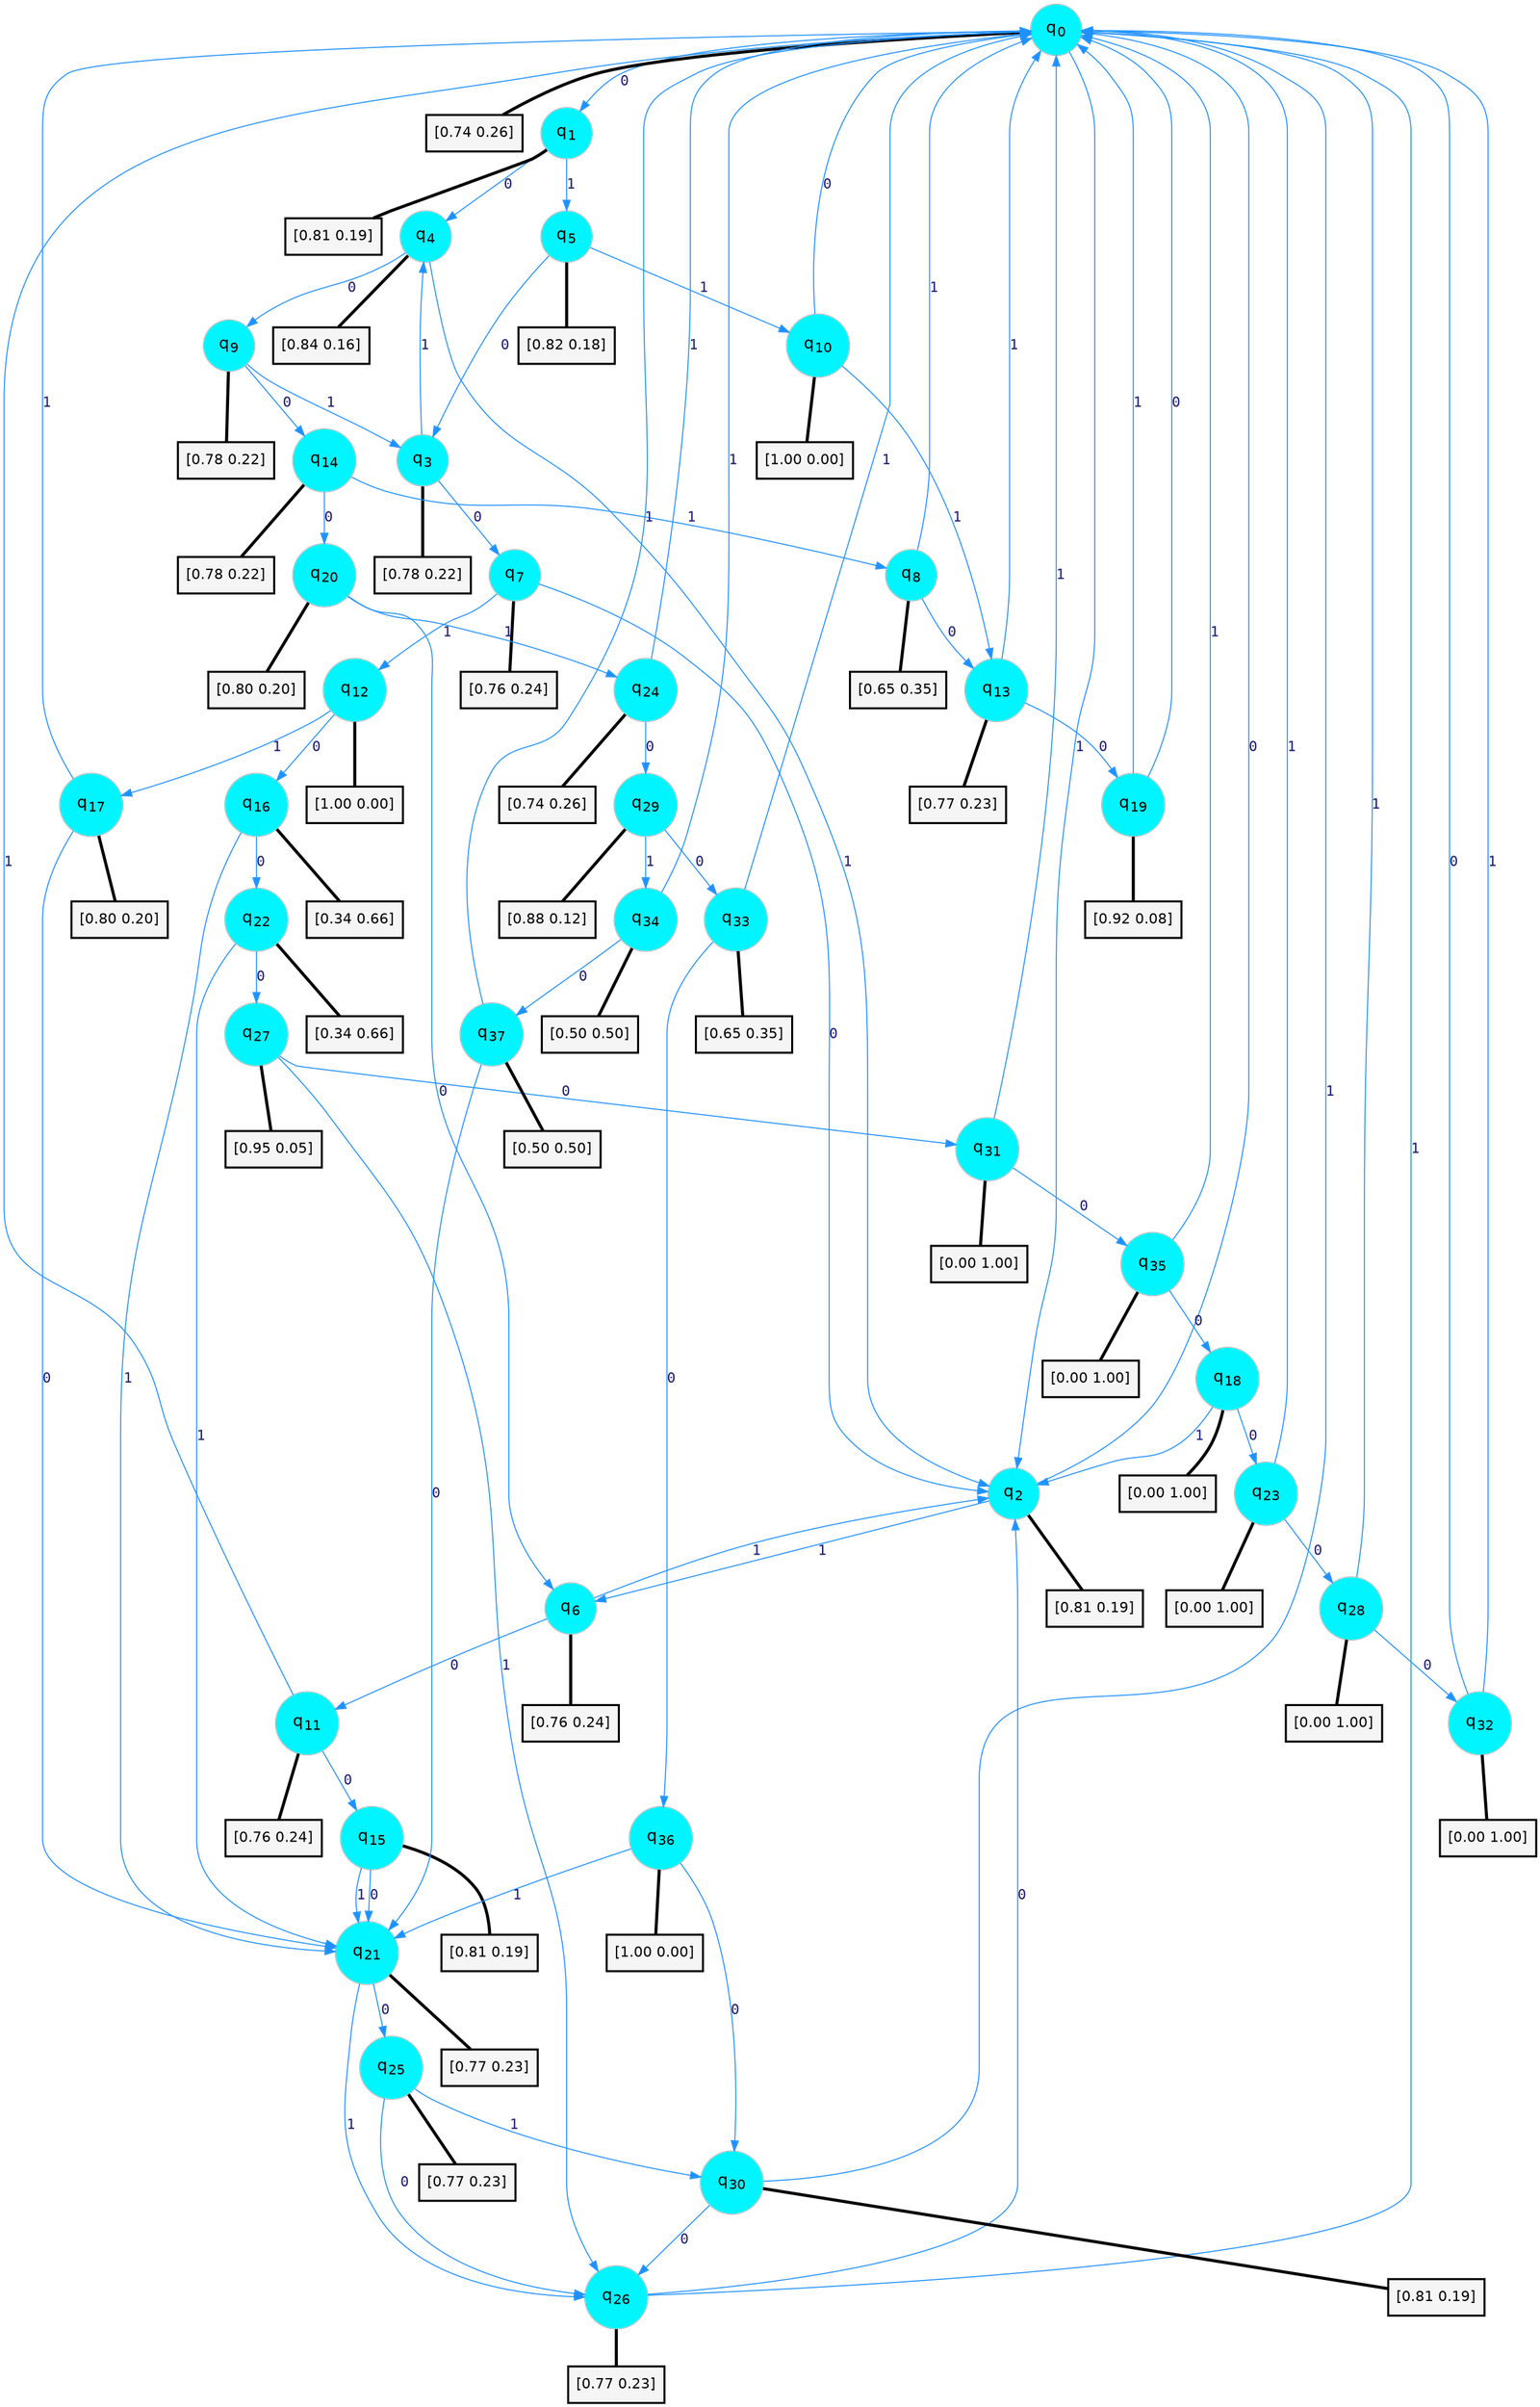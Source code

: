 digraph G {
graph [
bgcolor=transparent, dpi=300, rankdir=TD, size="40,25"];
node [
color=gray, fillcolor=turquoise1, fontcolor=black, fontname=Helvetica, fontsize=16, fontweight=bold, shape=circle, style=filled];
edge [
arrowsize=1, color=dodgerblue1, fontcolor=midnightblue, fontname=courier, fontweight=bold, penwidth=1, style=solid, weight=20];
0[label=<q<SUB>0</SUB>>];
1[label=<q<SUB>1</SUB>>];
2[label=<q<SUB>2</SUB>>];
3[label=<q<SUB>3</SUB>>];
4[label=<q<SUB>4</SUB>>];
5[label=<q<SUB>5</SUB>>];
6[label=<q<SUB>6</SUB>>];
7[label=<q<SUB>7</SUB>>];
8[label=<q<SUB>8</SUB>>];
9[label=<q<SUB>9</SUB>>];
10[label=<q<SUB>10</SUB>>];
11[label=<q<SUB>11</SUB>>];
12[label=<q<SUB>12</SUB>>];
13[label=<q<SUB>13</SUB>>];
14[label=<q<SUB>14</SUB>>];
15[label=<q<SUB>15</SUB>>];
16[label=<q<SUB>16</SUB>>];
17[label=<q<SUB>17</SUB>>];
18[label=<q<SUB>18</SUB>>];
19[label=<q<SUB>19</SUB>>];
20[label=<q<SUB>20</SUB>>];
21[label=<q<SUB>21</SUB>>];
22[label=<q<SUB>22</SUB>>];
23[label=<q<SUB>23</SUB>>];
24[label=<q<SUB>24</SUB>>];
25[label=<q<SUB>25</SUB>>];
26[label=<q<SUB>26</SUB>>];
27[label=<q<SUB>27</SUB>>];
28[label=<q<SUB>28</SUB>>];
29[label=<q<SUB>29</SUB>>];
30[label=<q<SUB>30</SUB>>];
31[label=<q<SUB>31</SUB>>];
32[label=<q<SUB>32</SUB>>];
33[label=<q<SUB>33</SUB>>];
34[label=<q<SUB>34</SUB>>];
35[label=<q<SUB>35</SUB>>];
36[label=<q<SUB>36</SUB>>];
37[label=<q<SUB>37</SUB>>];
38[label="[0.74 0.26]", shape=box,fontcolor=black, fontname=Helvetica, fontsize=14, penwidth=2, fillcolor=whitesmoke,color=black];
39[label="[0.81 0.19]", shape=box,fontcolor=black, fontname=Helvetica, fontsize=14, penwidth=2, fillcolor=whitesmoke,color=black];
40[label="[0.81 0.19]", shape=box,fontcolor=black, fontname=Helvetica, fontsize=14, penwidth=2, fillcolor=whitesmoke,color=black];
41[label="[0.78 0.22]", shape=box,fontcolor=black, fontname=Helvetica, fontsize=14, penwidth=2, fillcolor=whitesmoke,color=black];
42[label="[0.84 0.16]", shape=box,fontcolor=black, fontname=Helvetica, fontsize=14, penwidth=2, fillcolor=whitesmoke,color=black];
43[label="[0.82 0.18]", shape=box,fontcolor=black, fontname=Helvetica, fontsize=14, penwidth=2, fillcolor=whitesmoke,color=black];
44[label="[0.76 0.24]", shape=box,fontcolor=black, fontname=Helvetica, fontsize=14, penwidth=2, fillcolor=whitesmoke,color=black];
45[label="[0.76 0.24]", shape=box,fontcolor=black, fontname=Helvetica, fontsize=14, penwidth=2, fillcolor=whitesmoke,color=black];
46[label="[0.65 0.35]", shape=box,fontcolor=black, fontname=Helvetica, fontsize=14, penwidth=2, fillcolor=whitesmoke,color=black];
47[label="[0.78 0.22]", shape=box,fontcolor=black, fontname=Helvetica, fontsize=14, penwidth=2, fillcolor=whitesmoke,color=black];
48[label="[1.00 0.00]", shape=box,fontcolor=black, fontname=Helvetica, fontsize=14, penwidth=2, fillcolor=whitesmoke,color=black];
49[label="[0.76 0.24]", shape=box,fontcolor=black, fontname=Helvetica, fontsize=14, penwidth=2, fillcolor=whitesmoke,color=black];
50[label="[1.00 0.00]", shape=box,fontcolor=black, fontname=Helvetica, fontsize=14, penwidth=2, fillcolor=whitesmoke,color=black];
51[label="[0.77 0.23]", shape=box,fontcolor=black, fontname=Helvetica, fontsize=14, penwidth=2, fillcolor=whitesmoke,color=black];
52[label="[0.78 0.22]", shape=box,fontcolor=black, fontname=Helvetica, fontsize=14, penwidth=2, fillcolor=whitesmoke,color=black];
53[label="[0.81 0.19]", shape=box,fontcolor=black, fontname=Helvetica, fontsize=14, penwidth=2, fillcolor=whitesmoke,color=black];
54[label="[0.34 0.66]", shape=box,fontcolor=black, fontname=Helvetica, fontsize=14, penwidth=2, fillcolor=whitesmoke,color=black];
55[label="[0.80 0.20]", shape=box,fontcolor=black, fontname=Helvetica, fontsize=14, penwidth=2, fillcolor=whitesmoke,color=black];
56[label="[0.00 1.00]", shape=box,fontcolor=black, fontname=Helvetica, fontsize=14, penwidth=2, fillcolor=whitesmoke,color=black];
57[label="[0.92 0.08]", shape=box,fontcolor=black, fontname=Helvetica, fontsize=14, penwidth=2, fillcolor=whitesmoke,color=black];
58[label="[0.80 0.20]", shape=box,fontcolor=black, fontname=Helvetica, fontsize=14, penwidth=2, fillcolor=whitesmoke,color=black];
59[label="[0.77 0.23]", shape=box,fontcolor=black, fontname=Helvetica, fontsize=14, penwidth=2, fillcolor=whitesmoke,color=black];
60[label="[0.34 0.66]", shape=box,fontcolor=black, fontname=Helvetica, fontsize=14, penwidth=2, fillcolor=whitesmoke,color=black];
61[label="[0.00 1.00]", shape=box,fontcolor=black, fontname=Helvetica, fontsize=14, penwidth=2, fillcolor=whitesmoke,color=black];
62[label="[0.74 0.26]", shape=box,fontcolor=black, fontname=Helvetica, fontsize=14, penwidth=2, fillcolor=whitesmoke,color=black];
63[label="[0.77 0.23]", shape=box,fontcolor=black, fontname=Helvetica, fontsize=14, penwidth=2, fillcolor=whitesmoke,color=black];
64[label="[0.77 0.23]", shape=box,fontcolor=black, fontname=Helvetica, fontsize=14, penwidth=2, fillcolor=whitesmoke,color=black];
65[label="[0.95 0.05]", shape=box,fontcolor=black, fontname=Helvetica, fontsize=14, penwidth=2, fillcolor=whitesmoke,color=black];
66[label="[0.00 1.00]", shape=box,fontcolor=black, fontname=Helvetica, fontsize=14, penwidth=2, fillcolor=whitesmoke,color=black];
67[label="[0.88 0.12]", shape=box,fontcolor=black, fontname=Helvetica, fontsize=14, penwidth=2, fillcolor=whitesmoke,color=black];
68[label="[0.81 0.19]", shape=box,fontcolor=black, fontname=Helvetica, fontsize=14, penwidth=2, fillcolor=whitesmoke,color=black];
69[label="[0.00 1.00]", shape=box,fontcolor=black, fontname=Helvetica, fontsize=14, penwidth=2, fillcolor=whitesmoke,color=black];
70[label="[0.00 1.00]", shape=box,fontcolor=black, fontname=Helvetica, fontsize=14, penwidth=2, fillcolor=whitesmoke,color=black];
71[label="[0.65 0.35]", shape=box,fontcolor=black, fontname=Helvetica, fontsize=14, penwidth=2, fillcolor=whitesmoke,color=black];
72[label="[0.50 0.50]", shape=box,fontcolor=black, fontname=Helvetica, fontsize=14, penwidth=2, fillcolor=whitesmoke,color=black];
73[label="[0.00 1.00]", shape=box,fontcolor=black, fontname=Helvetica, fontsize=14, penwidth=2, fillcolor=whitesmoke,color=black];
74[label="[1.00 0.00]", shape=box,fontcolor=black, fontname=Helvetica, fontsize=14, penwidth=2, fillcolor=whitesmoke,color=black];
75[label="[0.50 0.50]", shape=box,fontcolor=black, fontname=Helvetica, fontsize=14, penwidth=2, fillcolor=whitesmoke,color=black];
0->1 [label=0];
0->2 [label=1];
0->38 [arrowhead=none, penwidth=3,color=black];
1->4 [label=0];
1->5 [label=1];
1->39 [arrowhead=none, penwidth=3,color=black];
2->0 [label=0];
2->6 [label=1];
2->40 [arrowhead=none, penwidth=3,color=black];
3->7 [label=0];
3->4 [label=1];
3->41 [arrowhead=none, penwidth=3,color=black];
4->9 [label=0];
4->2 [label=1];
4->42 [arrowhead=none, penwidth=3,color=black];
5->3 [label=0];
5->10 [label=1];
5->43 [arrowhead=none, penwidth=3,color=black];
6->11 [label=0];
6->2 [label=1];
6->44 [arrowhead=none, penwidth=3,color=black];
7->2 [label=0];
7->12 [label=1];
7->45 [arrowhead=none, penwidth=3,color=black];
8->13 [label=0];
8->0 [label=1];
8->46 [arrowhead=none, penwidth=3,color=black];
9->14 [label=0];
9->3 [label=1];
9->47 [arrowhead=none, penwidth=3,color=black];
10->0 [label=0];
10->13 [label=1];
10->48 [arrowhead=none, penwidth=3,color=black];
11->15 [label=0];
11->0 [label=1];
11->49 [arrowhead=none, penwidth=3,color=black];
12->16 [label=0];
12->17 [label=1];
12->50 [arrowhead=none, penwidth=3,color=black];
13->19 [label=0];
13->0 [label=1];
13->51 [arrowhead=none, penwidth=3,color=black];
14->20 [label=0];
14->8 [label=1];
14->52 [arrowhead=none, penwidth=3,color=black];
15->21 [label=0];
15->21 [label=1];
15->53 [arrowhead=none, penwidth=3,color=black];
16->22 [label=0];
16->21 [label=1];
16->54 [arrowhead=none, penwidth=3,color=black];
17->21 [label=0];
17->0 [label=1];
17->55 [arrowhead=none, penwidth=3,color=black];
18->23 [label=0];
18->2 [label=1];
18->56 [arrowhead=none, penwidth=3,color=black];
19->0 [label=0];
19->0 [label=1];
19->57 [arrowhead=none, penwidth=3,color=black];
20->6 [label=0];
20->24 [label=1];
20->58 [arrowhead=none, penwidth=3,color=black];
21->25 [label=0];
21->26 [label=1];
21->59 [arrowhead=none, penwidth=3,color=black];
22->27 [label=0];
22->21 [label=1];
22->60 [arrowhead=none, penwidth=3,color=black];
23->28 [label=0];
23->0 [label=1];
23->61 [arrowhead=none, penwidth=3,color=black];
24->29 [label=0];
24->0 [label=1];
24->62 [arrowhead=none, penwidth=3,color=black];
25->26 [label=0];
25->30 [label=1];
25->63 [arrowhead=none, penwidth=3,color=black];
26->2 [label=0];
26->0 [label=1];
26->64 [arrowhead=none, penwidth=3,color=black];
27->31 [label=0];
27->26 [label=1];
27->65 [arrowhead=none, penwidth=3,color=black];
28->32 [label=0];
28->0 [label=1];
28->66 [arrowhead=none, penwidth=3,color=black];
29->33 [label=0];
29->34 [label=1];
29->67 [arrowhead=none, penwidth=3,color=black];
30->26 [label=0];
30->0 [label=1];
30->68 [arrowhead=none, penwidth=3,color=black];
31->35 [label=0];
31->0 [label=1];
31->69 [arrowhead=none, penwidth=3,color=black];
32->0 [label=0];
32->0 [label=1];
32->70 [arrowhead=none, penwidth=3,color=black];
33->36 [label=0];
33->0 [label=1];
33->71 [arrowhead=none, penwidth=3,color=black];
34->37 [label=0];
34->0 [label=1];
34->72 [arrowhead=none, penwidth=3,color=black];
35->18 [label=0];
35->0 [label=1];
35->73 [arrowhead=none, penwidth=3,color=black];
36->30 [label=0];
36->21 [label=1];
36->74 [arrowhead=none, penwidth=3,color=black];
37->21 [label=0];
37->0 [label=1];
37->75 [arrowhead=none, penwidth=3,color=black];
}
